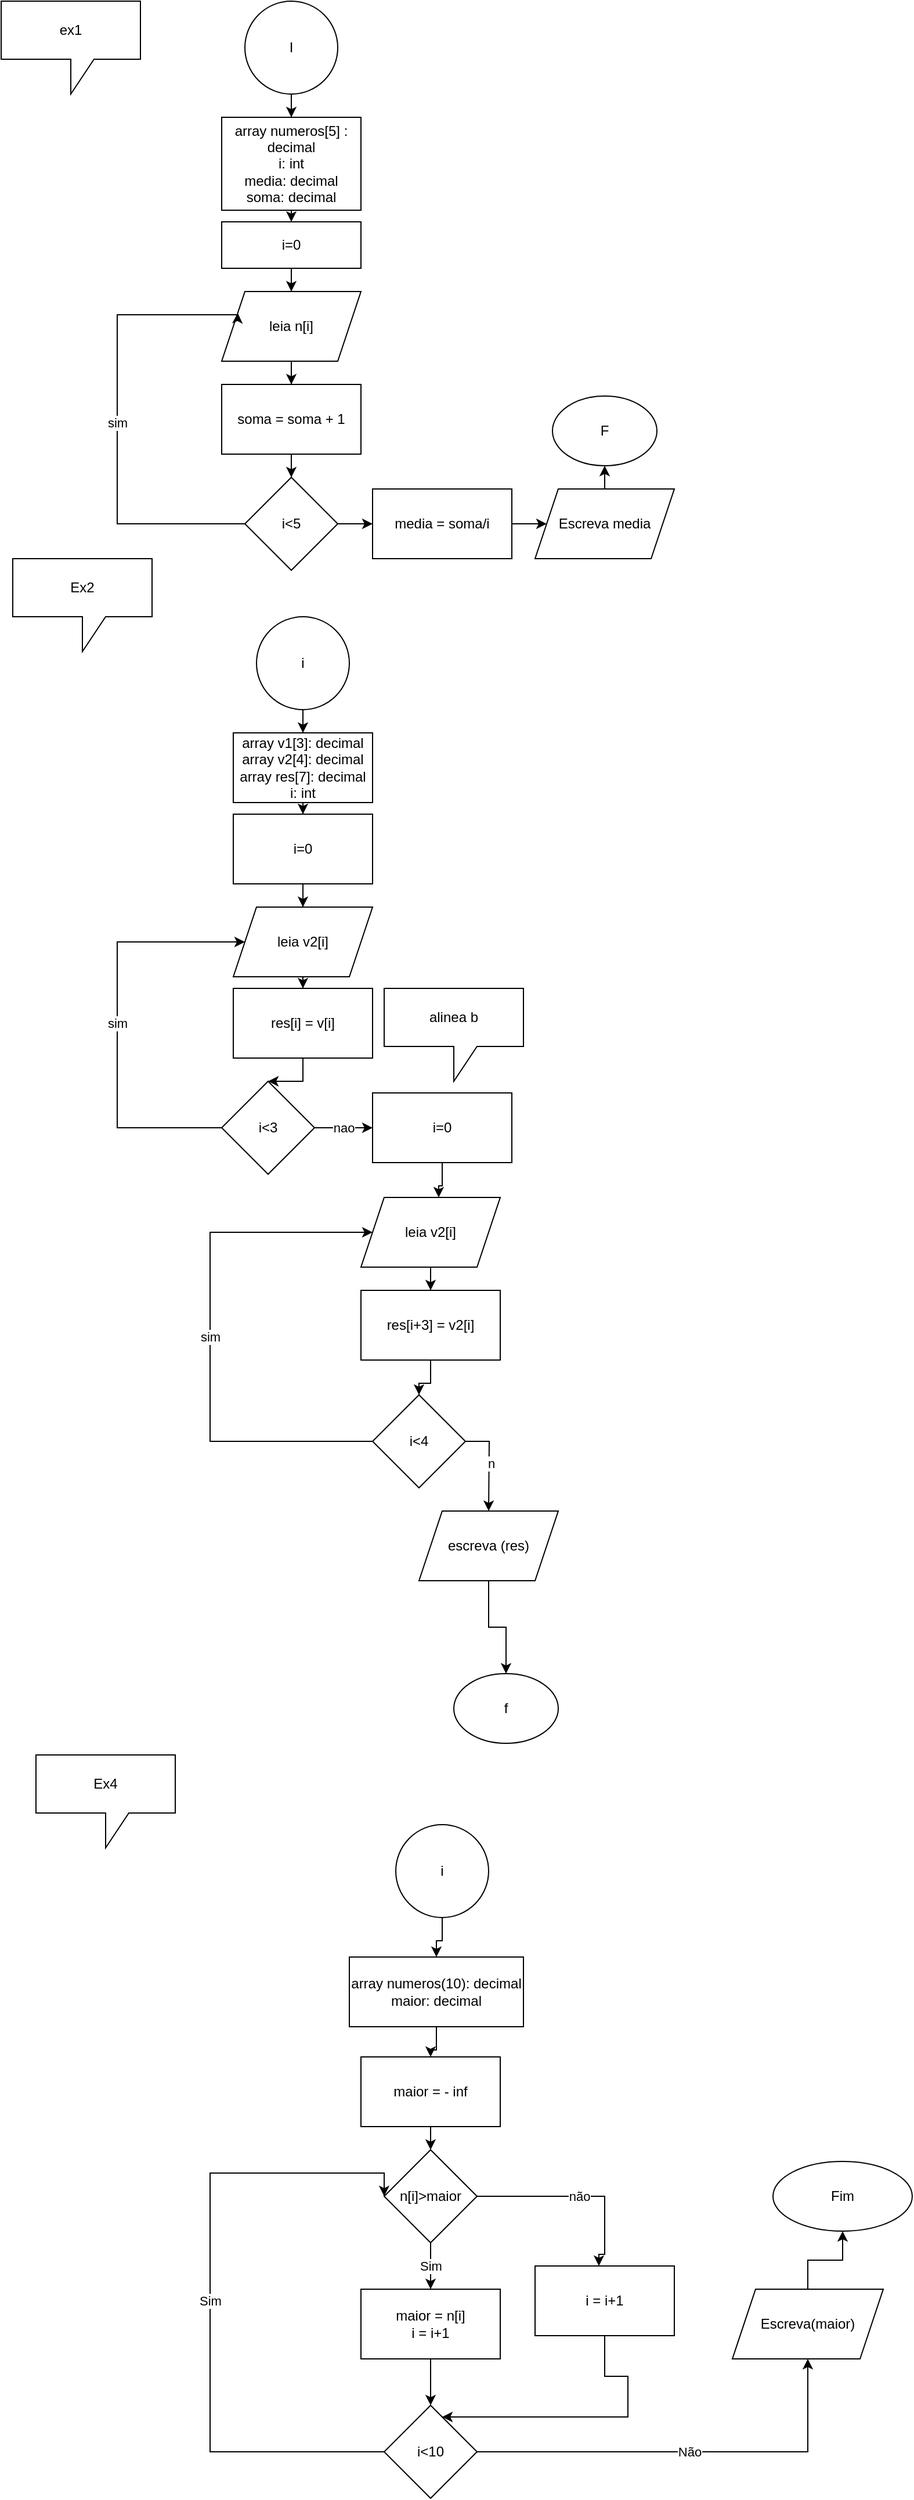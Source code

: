<mxfile version="20.1.1" type="device"><diagram id="nRgL_F4E4pf9H6VI6RtX" name="Page-1"><mxGraphModel dx="1108" dy="403" grid="1" gridSize="10" guides="1" tooltips="1" connect="1" arrows="1" fold="1" page="1" pageScale="1" pageWidth="827" pageHeight="1169" math="0" shadow="0"><root><mxCell id="0"/><mxCell id="1" parent="0"/><mxCell id="09XjhElWWapwkrQlwYoT-4" value="" style="edgeStyle=orthogonalEdgeStyle;rounded=0;orthogonalLoop=1;jettySize=auto;html=1;" parent="1" source="09XjhElWWapwkrQlwYoT-1" target="09XjhElWWapwkrQlwYoT-3" edge="1"><mxGeometry relative="1" as="geometry"/></mxCell><mxCell id="09XjhElWWapwkrQlwYoT-1" value="I" style="ellipse;whiteSpace=wrap;html=1;aspect=fixed;" parent="1" vertex="1"><mxGeometry x="230" y="10" width="80" height="80" as="geometry"/></mxCell><mxCell id="09XjhElWWapwkrQlwYoT-2" value="ex1" style="shape=callout;whiteSpace=wrap;html=1;perimeter=calloutPerimeter;" parent="1" vertex="1"><mxGeometry x="20" y="10" width="120" height="80" as="geometry"/></mxCell><mxCell id="09XjhElWWapwkrQlwYoT-6" value="" style="edgeStyle=orthogonalEdgeStyle;rounded=0;orthogonalLoop=1;jettySize=auto;html=1;" parent="1" source="09XjhElWWapwkrQlwYoT-3" target="09XjhElWWapwkrQlwYoT-5" edge="1"><mxGeometry relative="1" as="geometry"/></mxCell><mxCell id="09XjhElWWapwkrQlwYoT-3" value="array numeros[5] : decimal&lt;br&gt;i: int&lt;br&gt;media: decimal&lt;br&gt;soma: decimal" style="whiteSpace=wrap;html=1;" parent="1" vertex="1"><mxGeometry x="210" y="110" width="120" height="80" as="geometry"/></mxCell><mxCell id="09XjhElWWapwkrQlwYoT-8" value="" style="edgeStyle=orthogonalEdgeStyle;rounded=0;orthogonalLoop=1;jettySize=auto;html=1;" parent="1" source="09XjhElWWapwkrQlwYoT-5" target="09XjhElWWapwkrQlwYoT-7" edge="1"><mxGeometry relative="1" as="geometry"/></mxCell><mxCell id="09XjhElWWapwkrQlwYoT-5" value="i=0" style="whiteSpace=wrap;html=1;" parent="1" vertex="1"><mxGeometry x="210" y="200" width="120" height="40" as="geometry"/></mxCell><mxCell id="09XjhElWWapwkrQlwYoT-10" value="" style="edgeStyle=orthogonalEdgeStyle;rounded=0;orthogonalLoop=1;jettySize=auto;html=1;" parent="1" source="09XjhElWWapwkrQlwYoT-7" target="09XjhElWWapwkrQlwYoT-9" edge="1"><mxGeometry relative="1" as="geometry"/></mxCell><mxCell id="09XjhElWWapwkrQlwYoT-7" value="leia n[i]" style="shape=parallelogram;perimeter=parallelogramPerimeter;whiteSpace=wrap;html=1;fixedSize=1;" parent="1" vertex="1"><mxGeometry x="210" y="260" width="120" height="60" as="geometry"/></mxCell><mxCell id="09XjhElWWapwkrQlwYoT-12" value="" style="edgeStyle=orthogonalEdgeStyle;rounded=0;orthogonalLoop=1;jettySize=auto;html=1;" parent="1" source="09XjhElWWapwkrQlwYoT-9" target="09XjhElWWapwkrQlwYoT-11" edge="1"><mxGeometry relative="1" as="geometry"/></mxCell><mxCell id="09XjhElWWapwkrQlwYoT-9" value="soma = soma + 1" style="whiteSpace=wrap;html=1;" parent="1" vertex="1"><mxGeometry x="210" y="340" width="120" height="60" as="geometry"/></mxCell><mxCell id="09XjhElWWapwkrQlwYoT-13" value="sim" style="edgeStyle=orthogonalEdgeStyle;rounded=0;orthogonalLoop=1;jettySize=auto;html=1;entryX=0;entryY=0.25;entryDx=0;entryDy=0;" parent="1" source="09XjhElWWapwkrQlwYoT-11" target="09XjhElWWapwkrQlwYoT-7" edge="1"><mxGeometry relative="1" as="geometry"><mxPoint x="60" y="280" as="targetPoint"/><Array as="points"><mxPoint x="120" y="460"/><mxPoint x="120" y="280"/><mxPoint x="224" y="280"/></Array></mxGeometry></mxCell><mxCell id="09XjhElWWapwkrQlwYoT-15" value="" style="edgeStyle=orthogonalEdgeStyle;rounded=0;orthogonalLoop=1;jettySize=auto;html=1;" parent="1" source="09XjhElWWapwkrQlwYoT-11" target="09XjhElWWapwkrQlwYoT-14" edge="1"><mxGeometry relative="1" as="geometry"/></mxCell><mxCell id="09XjhElWWapwkrQlwYoT-11" value="i&amp;lt;5" style="rhombus;whiteSpace=wrap;html=1;" parent="1" vertex="1"><mxGeometry x="230" y="420" width="80" height="80" as="geometry"/></mxCell><mxCell id="09XjhElWWapwkrQlwYoT-17" value="" style="edgeStyle=orthogonalEdgeStyle;rounded=0;orthogonalLoop=1;jettySize=auto;html=1;" parent="1" source="09XjhElWWapwkrQlwYoT-14" edge="1"><mxGeometry relative="1" as="geometry"><mxPoint x="490" y="460" as="targetPoint"/></mxGeometry></mxCell><mxCell id="09XjhElWWapwkrQlwYoT-14" value="media = soma/i" style="whiteSpace=wrap;html=1;" parent="1" vertex="1"><mxGeometry x="340" y="430" width="120" height="60" as="geometry"/></mxCell><mxCell id="09XjhElWWapwkrQlwYoT-20" value="" style="edgeStyle=orthogonalEdgeStyle;rounded=0;orthogonalLoop=1;jettySize=auto;html=1;" parent="1" source="09XjhElWWapwkrQlwYoT-18" edge="1"><mxGeometry relative="1" as="geometry"><mxPoint x="540" y="410" as="targetPoint"/></mxGeometry></mxCell><mxCell id="09XjhElWWapwkrQlwYoT-18" value="Escreva media" style="shape=parallelogram;perimeter=parallelogramPerimeter;whiteSpace=wrap;html=1;fixedSize=1;" parent="1" vertex="1"><mxGeometry x="480" y="430" width="120" height="60" as="geometry"/></mxCell><mxCell id="09XjhElWWapwkrQlwYoT-19" value="F" style="ellipse;whiteSpace=wrap;html=1;" parent="1" vertex="1"><mxGeometry x="495" y="350" width="90" height="60" as="geometry"/></mxCell><mxCell id="09XjhElWWapwkrQlwYoT-21" value="Ex2" style="shape=callout;whiteSpace=wrap;html=1;perimeter=calloutPerimeter;" parent="1" vertex="1"><mxGeometry x="30" y="490" width="120" height="80" as="geometry"/></mxCell><mxCell id="09XjhElWWapwkrQlwYoT-24" value="" style="edgeStyle=orthogonalEdgeStyle;rounded=0;orthogonalLoop=1;jettySize=auto;html=1;" parent="1" source="09XjhElWWapwkrQlwYoT-22" target="09XjhElWWapwkrQlwYoT-23" edge="1"><mxGeometry relative="1" as="geometry"/></mxCell><mxCell id="09XjhElWWapwkrQlwYoT-22" value="i" style="ellipse;whiteSpace=wrap;html=1;aspect=fixed;" parent="1" vertex="1"><mxGeometry x="240" y="540" width="80" height="80" as="geometry"/></mxCell><mxCell id="09XjhElWWapwkrQlwYoT-26" value="" style="edgeStyle=orthogonalEdgeStyle;rounded=0;orthogonalLoop=1;jettySize=auto;html=1;" parent="1" source="09XjhElWWapwkrQlwYoT-23" target="09XjhElWWapwkrQlwYoT-25" edge="1"><mxGeometry relative="1" as="geometry"/></mxCell><mxCell id="09XjhElWWapwkrQlwYoT-23" value="array v1[3]: decimal&lt;br&gt;array v2[4]: decimal&lt;br&gt;array res[7]: decimal&lt;br&gt;i: int" style="whiteSpace=wrap;html=1;" parent="1" vertex="1"><mxGeometry x="220" y="640" width="120" height="60" as="geometry"/></mxCell><mxCell id="09XjhElWWapwkrQlwYoT-28" value="" style="edgeStyle=orthogonalEdgeStyle;rounded=0;orthogonalLoop=1;jettySize=auto;html=1;" parent="1" source="09XjhElWWapwkrQlwYoT-25" target="09XjhElWWapwkrQlwYoT-27" edge="1"><mxGeometry relative="1" as="geometry"/></mxCell><mxCell id="09XjhElWWapwkrQlwYoT-25" value="i=0" style="whiteSpace=wrap;html=1;" parent="1" vertex="1"><mxGeometry x="220" y="710" width="120" height="60" as="geometry"/></mxCell><mxCell id="09XjhElWWapwkrQlwYoT-30" value="" style="edgeStyle=orthogonalEdgeStyle;rounded=0;orthogonalLoop=1;jettySize=auto;html=1;" parent="1" source="09XjhElWWapwkrQlwYoT-27" target="09XjhElWWapwkrQlwYoT-29" edge="1"><mxGeometry relative="1" as="geometry"/></mxCell><mxCell id="09XjhElWWapwkrQlwYoT-27" value="leia v2[i]" style="shape=parallelogram;perimeter=parallelogramPerimeter;whiteSpace=wrap;html=1;fixedSize=1;" parent="1" vertex="1"><mxGeometry x="220" y="790" width="120" height="60" as="geometry"/></mxCell><mxCell id="09XjhElWWapwkrQlwYoT-34" value="" style="edgeStyle=orthogonalEdgeStyle;rounded=0;orthogonalLoop=1;jettySize=auto;html=1;" parent="1" source="09XjhElWWapwkrQlwYoT-29" target="09XjhElWWapwkrQlwYoT-33" edge="1"><mxGeometry relative="1" as="geometry"/></mxCell><mxCell id="09XjhElWWapwkrQlwYoT-29" value="res[i] = v[i]" style="whiteSpace=wrap;html=1;" parent="1" vertex="1"><mxGeometry x="220" y="860" width="120" height="60" as="geometry"/></mxCell><mxCell id="09XjhElWWapwkrQlwYoT-35" value="sim" style="edgeStyle=orthogonalEdgeStyle;rounded=0;orthogonalLoop=1;jettySize=auto;html=1;entryX=0;entryY=0.5;entryDx=0;entryDy=0;" parent="1" source="09XjhElWWapwkrQlwYoT-33" target="09XjhElWWapwkrQlwYoT-27" edge="1"><mxGeometry relative="1" as="geometry"><mxPoint x="90" y="820" as="targetPoint"/><Array as="points"><mxPoint x="120" y="980"/><mxPoint x="120" y="820"/></Array></mxGeometry></mxCell><mxCell id="09XjhElWWapwkrQlwYoT-37" value="nao" style="edgeStyle=orthogonalEdgeStyle;rounded=0;orthogonalLoop=1;jettySize=auto;html=1;" parent="1" source="09XjhElWWapwkrQlwYoT-33" target="09XjhElWWapwkrQlwYoT-36" edge="1"><mxGeometry relative="1" as="geometry"/></mxCell><mxCell id="09XjhElWWapwkrQlwYoT-33" value="i&amp;lt;3" style="rhombus;whiteSpace=wrap;html=1;" parent="1" vertex="1"><mxGeometry x="210" y="940" width="80" height="80" as="geometry"/></mxCell><mxCell id="09XjhElWWapwkrQlwYoT-50" value="" style="edgeStyle=orthogonalEdgeStyle;rounded=0;orthogonalLoop=1;jettySize=auto;html=1;entryX=0.558;entryY=0;entryDx=0;entryDy=0;entryPerimeter=0;" parent="1" source="09XjhElWWapwkrQlwYoT-36" target="09XjhElWWapwkrQlwYoT-51" edge="1"><mxGeometry relative="1" as="geometry"><mxPoint x="400" y="1040" as="targetPoint"/></mxGeometry></mxCell><mxCell id="09XjhElWWapwkrQlwYoT-36" value="i=0" style="whiteSpace=wrap;html=1;" parent="1" vertex="1"><mxGeometry x="340" y="950" width="120" height="60" as="geometry"/></mxCell><mxCell id="09XjhElWWapwkrQlwYoT-38" value="alinea b" style="shape=callout;whiteSpace=wrap;html=1;perimeter=calloutPerimeter;" parent="1" vertex="1"><mxGeometry x="350" y="860" width="120" height="80" as="geometry"/></mxCell><mxCell id="09XjhElWWapwkrQlwYoT-53" value="" style="edgeStyle=orthogonalEdgeStyle;rounded=0;orthogonalLoop=1;jettySize=auto;html=1;" parent="1" source="09XjhElWWapwkrQlwYoT-51" target="09XjhElWWapwkrQlwYoT-52" edge="1"><mxGeometry relative="1" as="geometry"/></mxCell><mxCell id="09XjhElWWapwkrQlwYoT-51" value="leia v2[i]" style="shape=parallelogram;perimeter=parallelogramPerimeter;whiteSpace=wrap;html=1;fixedSize=1;" parent="1" vertex="1"><mxGeometry x="330" y="1040" width="120" height="60" as="geometry"/></mxCell><mxCell id="09XjhElWWapwkrQlwYoT-55" value="" style="edgeStyle=orthogonalEdgeStyle;rounded=0;orthogonalLoop=1;jettySize=auto;html=1;" parent="1" source="09XjhElWWapwkrQlwYoT-52" target="09XjhElWWapwkrQlwYoT-54" edge="1"><mxGeometry relative="1" as="geometry"/></mxCell><mxCell id="09XjhElWWapwkrQlwYoT-52" value="res[i+3] = v2[i]" style="whiteSpace=wrap;html=1;" parent="1" vertex="1"><mxGeometry x="330" y="1120" width="120" height="60" as="geometry"/></mxCell><mxCell id="09XjhElWWapwkrQlwYoT-56" value="sim" style="edgeStyle=orthogonalEdgeStyle;rounded=0;orthogonalLoop=1;jettySize=auto;html=1;exitX=0;exitY=0.5;exitDx=0;exitDy=0;" parent="1" source="09XjhElWWapwkrQlwYoT-54" target="09XjhElWWapwkrQlwYoT-51" edge="1"><mxGeometry relative="1" as="geometry"><mxPoint x="230" y="1070" as="targetPoint"/><Array as="points"><mxPoint x="200" y="1250"/><mxPoint x="200" y="1070"/></Array></mxGeometry></mxCell><mxCell id="09XjhElWWapwkrQlwYoT-57" style="edgeStyle=orthogonalEdgeStyle;rounded=0;orthogonalLoop=1;jettySize=auto;html=1;" parent="1" source="09XjhElWWapwkrQlwYoT-54" edge="1"><mxGeometry relative="1" as="geometry"><mxPoint x="440" y="1310" as="targetPoint"/></mxGeometry></mxCell><mxCell id="09XjhElWWapwkrQlwYoT-60" value="n" style="edgeLabel;html=1;align=center;verticalAlign=middle;resizable=0;points=[];" parent="09XjhElWWapwkrQlwYoT-57" vertex="1" connectable="0"><mxGeometry x="-0.025" y="1" relative="1" as="geometry"><mxPoint as="offset"/></mxGeometry></mxCell><mxCell id="09XjhElWWapwkrQlwYoT-54" value="i&amp;lt;4" style="rhombus;whiteSpace=wrap;html=1;" parent="1" vertex="1"><mxGeometry x="340" y="1210" width="80" height="80" as="geometry"/></mxCell><mxCell id="09XjhElWWapwkrQlwYoT-62" value="" style="edgeStyle=orthogonalEdgeStyle;rounded=0;orthogonalLoop=1;jettySize=auto;html=1;" parent="1" source="09XjhElWWapwkrQlwYoT-58" target="09XjhElWWapwkrQlwYoT-61" edge="1"><mxGeometry relative="1" as="geometry"/></mxCell><mxCell id="09XjhElWWapwkrQlwYoT-58" value="escreva (res)" style="shape=parallelogram;perimeter=parallelogramPerimeter;whiteSpace=wrap;html=1;fixedSize=1;" parent="1" vertex="1"><mxGeometry x="380" y="1310" width="120" height="60" as="geometry"/></mxCell><mxCell id="09XjhElWWapwkrQlwYoT-61" value="f" style="ellipse;whiteSpace=wrap;html=1;" parent="1" vertex="1"><mxGeometry x="410" y="1450" width="90" height="60" as="geometry"/></mxCell><mxCell id="09XjhElWWapwkrQlwYoT-64" value="Ex4" style="shape=callout;whiteSpace=wrap;html=1;perimeter=calloutPerimeter;" parent="1" vertex="1"><mxGeometry x="50" y="1520" width="120" height="80" as="geometry"/></mxCell><mxCell id="Skfo3PdBoRua5IpCG4o4-3" value="" style="edgeStyle=orthogonalEdgeStyle;rounded=0;orthogonalLoop=1;jettySize=auto;html=1;" parent="1" source="Skfo3PdBoRua5IpCG4o4-1" target="Skfo3PdBoRua5IpCG4o4-2" edge="1"><mxGeometry relative="1" as="geometry"/></mxCell><mxCell id="Skfo3PdBoRua5IpCG4o4-1" value="i" style="ellipse;whiteSpace=wrap;html=1;aspect=fixed;" parent="1" vertex="1"><mxGeometry x="360" y="1580" width="80" height="80" as="geometry"/></mxCell><mxCell id="Skfo3PdBoRua5IpCG4o4-5" value="" style="edgeStyle=orthogonalEdgeStyle;rounded=0;orthogonalLoop=1;jettySize=auto;html=1;" parent="1" source="Skfo3PdBoRua5IpCG4o4-2" target="Skfo3PdBoRua5IpCG4o4-4" edge="1"><mxGeometry relative="1" as="geometry"/></mxCell><mxCell id="Skfo3PdBoRua5IpCG4o4-2" value="array numeros(10): decimal&lt;br&gt;maior: decimal" style="whiteSpace=wrap;html=1;" parent="1" vertex="1"><mxGeometry x="320" y="1694" width="150" height="60" as="geometry"/></mxCell><mxCell id="Skfo3PdBoRua5IpCG4o4-7" value="" style="edgeStyle=orthogonalEdgeStyle;rounded=0;orthogonalLoop=1;jettySize=auto;html=1;" parent="1" source="Skfo3PdBoRua5IpCG4o4-4" edge="1"><mxGeometry relative="1" as="geometry"><mxPoint x="390" y="1860" as="targetPoint"/></mxGeometry></mxCell><mxCell id="Skfo3PdBoRua5IpCG4o4-4" value="maior = - inf" style="whiteSpace=wrap;html=1;" parent="1" vertex="1"><mxGeometry x="330" y="1780" width="120" height="60" as="geometry"/></mxCell><mxCell id="Skfo3PdBoRua5IpCG4o4-10" value="Sim" style="edgeStyle=orthogonalEdgeStyle;rounded=0;orthogonalLoop=1;jettySize=auto;html=1;" parent="1" source="Skfo3PdBoRua5IpCG4o4-8" edge="1"><mxGeometry relative="1" as="geometry"><mxPoint x="390" y="1980" as="targetPoint"/><Array as="points"><mxPoint x="390" y="1960"/><mxPoint x="390" y="1960"/></Array></mxGeometry></mxCell><mxCell id="Skfo3PdBoRua5IpCG4o4-11" value="não" style="edgeStyle=orthogonalEdgeStyle;rounded=0;orthogonalLoop=1;jettySize=auto;html=1;exitX=1;exitY=0.5;exitDx=0;exitDy=0;" parent="1" source="Skfo3PdBoRua5IpCG4o4-8" edge="1" target="291IgtUqzyPNW_FNF94B-1"><mxGeometry relative="1" as="geometry"><mxPoint x="500" y="1950" as="targetPoint"/><Array as="points"><mxPoint x="540" y="1900"/><mxPoint x="540" y="1950"/><mxPoint x="535" y="1950"/></Array></mxGeometry></mxCell><mxCell id="Skfo3PdBoRua5IpCG4o4-8" value="n[i]&amp;gt;maior" style="rhombus;whiteSpace=wrap;html=1;" parent="1" vertex="1"><mxGeometry x="350" y="1860" width="80" height="80" as="geometry"/></mxCell><mxCell id="Skfo3PdBoRua5IpCG4o4-16" value="" style="edgeStyle=orthogonalEdgeStyle;rounded=0;orthogonalLoop=1;jettySize=auto;html=1;" parent="1" source="Skfo3PdBoRua5IpCG4o4-13" target="Skfo3PdBoRua5IpCG4o4-15" edge="1"><mxGeometry relative="1" as="geometry"/></mxCell><mxCell id="Skfo3PdBoRua5IpCG4o4-13" value="Escreva(maior)" style="shape=parallelogram;perimeter=parallelogramPerimeter;whiteSpace=wrap;html=1;fixedSize=1;" parent="1" vertex="1"><mxGeometry x="650" y="1980" width="130" height="60" as="geometry"/></mxCell><mxCell id="Skfo3PdBoRua5IpCG4o4-15" value="Fim" style="ellipse;whiteSpace=wrap;html=1;" parent="1" vertex="1"><mxGeometry x="685" y="1870" width="120" height="60" as="geometry"/></mxCell><mxCell id="Skfo3PdBoRua5IpCG4o4-19" value="" style="edgeStyle=orthogonalEdgeStyle;rounded=0;orthogonalLoop=1;jettySize=auto;html=1;" parent="1" source="Skfo3PdBoRua5IpCG4o4-17" target="Skfo3PdBoRua5IpCG4o4-18" edge="1"><mxGeometry relative="1" as="geometry"/></mxCell><mxCell id="Skfo3PdBoRua5IpCG4o4-17" value="maior = n[i]&lt;br&gt;i = i+1" style="rounded=0;whiteSpace=wrap;html=1;" parent="1" vertex="1"><mxGeometry x="330" y="1980" width="120" height="60" as="geometry"/></mxCell><mxCell id="Skfo3PdBoRua5IpCG4o4-20" value="Sim" style="edgeStyle=orthogonalEdgeStyle;rounded=0;orthogonalLoop=1;jettySize=auto;html=1;entryX=0;entryY=0.5;entryDx=0;entryDy=0;" parent="1" source="Skfo3PdBoRua5IpCG4o4-18" target="Skfo3PdBoRua5IpCG4o4-8" edge="1"><mxGeometry relative="1" as="geometry"><mxPoint x="230" y="1880" as="targetPoint"/><Array as="points"><mxPoint x="200" y="2120"/><mxPoint x="200" y="1880"/><mxPoint x="350" y="1880"/></Array></mxGeometry></mxCell><mxCell id="Skfo3PdBoRua5IpCG4o4-21" value="Não" style="edgeStyle=orthogonalEdgeStyle;rounded=0;orthogonalLoop=1;jettySize=auto;html=1;entryX=0.5;entryY=1;entryDx=0;entryDy=0;" parent="1" source="Skfo3PdBoRua5IpCG4o4-18" target="Skfo3PdBoRua5IpCG4o4-13" edge="1"><mxGeometry relative="1" as="geometry"/></mxCell><mxCell id="Skfo3PdBoRua5IpCG4o4-18" value="i&amp;lt;10" style="rhombus;whiteSpace=wrap;html=1;rounded=0;" parent="1" vertex="1"><mxGeometry x="350" y="2080" width="80" height="80" as="geometry"/></mxCell><mxCell id="291IgtUqzyPNW_FNF94B-2" style="edgeStyle=orthogonalEdgeStyle;rounded=0;orthogonalLoop=1;jettySize=auto;html=1;" edge="1" parent="1" source="291IgtUqzyPNW_FNF94B-1" target="Skfo3PdBoRua5IpCG4o4-18"><mxGeometry relative="1" as="geometry"><mxPoint x="520" y="2090" as="targetPoint"/><Array as="points"><mxPoint x="540" y="2055"/><mxPoint x="560" y="2055"/><mxPoint x="560" y="2090"/></Array></mxGeometry></mxCell><mxCell id="291IgtUqzyPNW_FNF94B-1" value="i = i+1" style="rounded=0;whiteSpace=wrap;html=1;" vertex="1" parent="1"><mxGeometry x="480" y="1960" width="120" height="60" as="geometry"/></mxCell></root></mxGraphModel></diagram></mxfile>